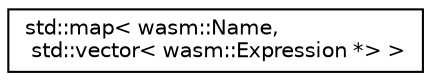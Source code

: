 digraph "Graphical Class Hierarchy"
{
  edge [fontname="Helvetica",fontsize="10",labelfontname="Helvetica",labelfontsize="10"];
  node [fontname="Helvetica",fontsize="10",shape=record];
  rankdir="LR";
  Node0 [label="std::map\< wasm::Name,\l std::vector\< wasm::Expression *\> \>",height=0.2,width=0.4,color="black", fillcolor="white", style="filled",URL="$classstd_1_1map.html"];
}

